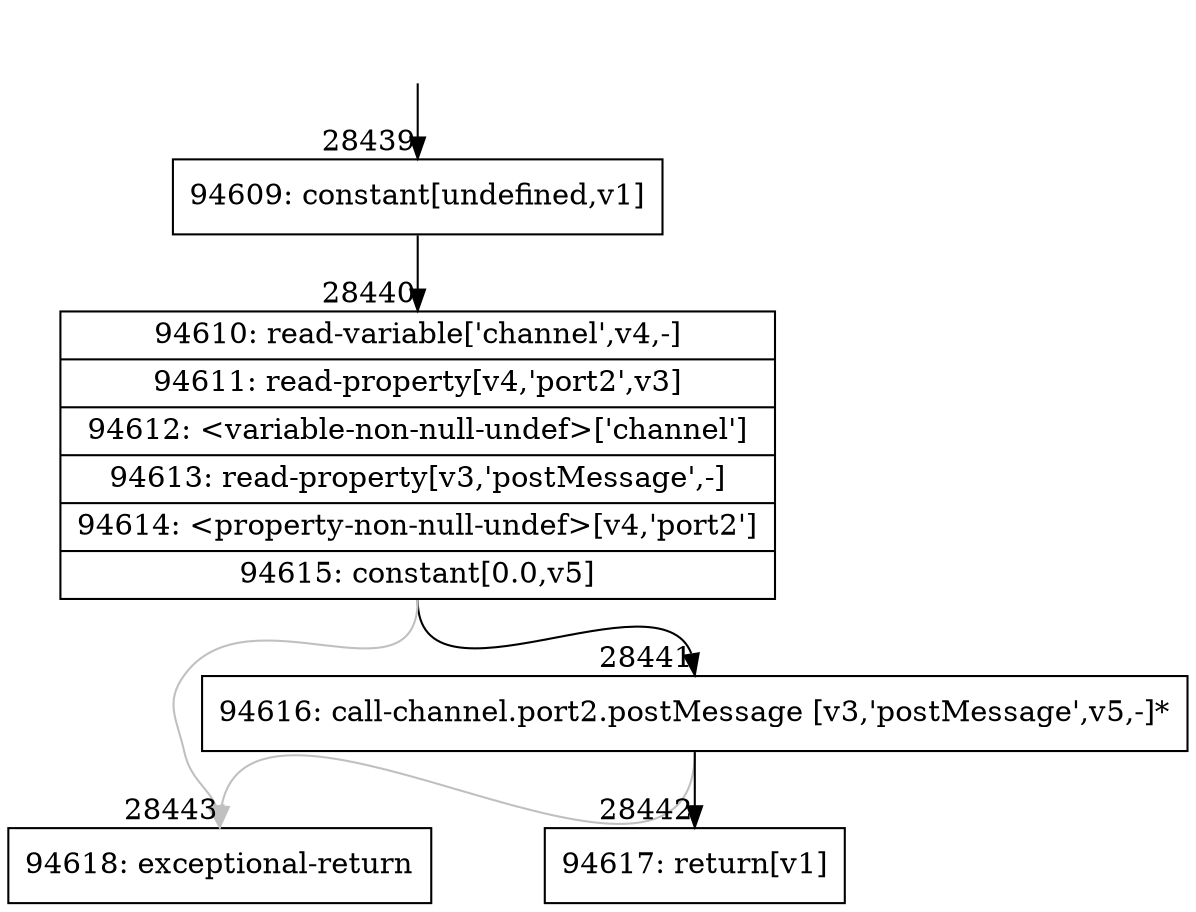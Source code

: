 digraph {
rankdir="TD"
BB_entry2500[shape=none,label=""];
BB_entry2500 -> BB28439 [tailport=s, headport=n, headlabel="    28439"]
BB28439 [shape=record label="{94609: constant[undefined,v1]}" ] 
BB28439 -> BB28440 [tailport=s, headport=n, headlabel="      28440"]
BB28440 [shape=record label="{94610: read-variable['channel',v4,-]|94611: read-property[v4,'port2',v3]|94612: \<variable-non-null-undef\>['channel']|94613: read-property[v3,'postMessage',-]|94614: \<property-non-null-undef\>[v4,'port2']|94615: constant[0.0,v5]}" ] 
BB28440 -> BB28441 [tailport=s, headport=n, headlabel="      28441"]
BB28440 -> BB28443 [tailport=s, headport=n, color=gray, headlabel="      28443"]
BB28441 [shape=record label="{94616: call-channel.port2.postMessage [v3,'postMessage',v5,-]*}" ] 
BB28441 -> BB28442 [tailport=s, headport=n, headlabel="      28442"]
BB28441 -> BB28443 [tailport=s, headport=n, color=gray]
BB28442 [shape=record label="{94617: return[v1]}" ] 
BB28443 [shape=record label="{94618: exceptional-return}" ] 
//#$~ 50763
}
